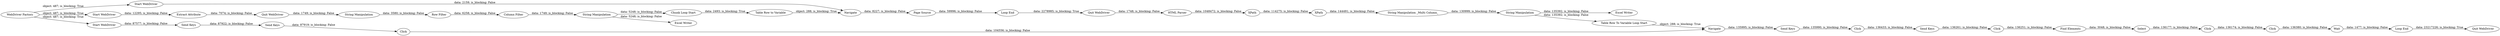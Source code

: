 digraph {
	"-9220063199158389463_10" [label="Chunk Loop Start"]
	"-9220063199158389463_19" [label=XPath]
	"-9220063199158389463_38" [label=Wait]
	"-9220063199158389463_40" [label="Quit WebDriver"]
	"-9220063199158389463_16" [label="Quit WebDriver"]
	"-9220063199158389463_20" [label="String Manipulation _Multi Column_"]
	"-9220063199158389463_34" [label="Find Elements"]
	"-9220063199158389463_27" [label="Send Keys"]
	"-9220063199158389463_7" [label="Column Filter"]
	"-9220063199158389463_24" [label="Table Row To Variable Loop Start"]
	"-9220063199158389463_15" [label=Navigate]
	"-9220063199158389463_23" [label="Excel Writer"]
	"-9220063199158389463_18" [label=XPath]
	"-9220063199158389463_9" [label="Excel Writer"]
	"-9220063199158389463_37" [label=Click]
	"-9220063199158389463_3" [label="Extract Attribute"]
	"-9220063199158389463_1" [label="WebDriver Factory"]
	"-9220063199158389463_30" [label="Send Keys"]
	"-9220063199158389463_39" [label="Loop End"]
	"-9220063199158389463_26" [label="Send Keys"]
	"-9220063199158389463_29" [label=Navigate]
	"-9220063199158389463_31" [label=Click]
	"-9220063199158389463_33" [label=Click]
	"-9220063199158389463_36" [label=Click]
	"-9220063199158389463_17" [label="HTML Parser"]
	"-9220063199158389463_32" [label="Send Keys"]
	"-9220063199158389463_8" [label="String Manipulation"]
	"-9220063199158389463_12" [label="Start WebDriver"]
	"-9220063199158389463_4" [label="Quit WebDriver"]
	"-9220063199158389463_22" [label="String Manipulation"]
	"-9220063199158389463_28" [label=Click]
	"-9220063199158389463_25" [label="Start WebDriver"]
	"-9220063199158389463_13" [label="Page Source"]
	"-9220063199158389463_35" [label=Select]
	"-9220063199158389463_6" [label="Row Filter"]
	"-9220063199158389463_5" [label="String Manipulation"]
	"-9220063199158389463_14" [label="Loop End"]
	"-9220063199158389463_11" [label="Table Row to Variable"]
	"-9220063199158389463_2" [label="Start WebDriver"]
	"-9220063199158389463_28" -> "-9220063199158389463_29" [label="data: 104556; is_blocking: False"]
	"-9220063199158389463_35" -> "-9220063199158389463_36" [label="data: 136177; is_blocking: False"]
	"-9220063199158389463_33" -> "-9220063199158389463_34" [label="data: 136251; is_blocking: False"]
	"-9220063199158389463_14" -> "-9220063199158389463_16" [label="data: 2278985; is_blocking: True"]
	"-9220063199158389463_38" -> "-9220063199158389463_39" [label="data: 1477; is_blocking: False"]
	"-9220063199158389463_2" -> "-9220063199158389463_3" [label="data: 12295; is_blocking: False"]
	"-9220063199158389463_16" -> "-9220063199158389463_17" [label="data: 1748; is_blocking: False"]
	"-9220063199158389463_34" -> "-9220063199158389463_35" [label="data: 3048; is_blocking: False"]
	"-9220063199158389463_19" -> "-9220063199158389463_20" [label="data: 144491; is_blocking: False"]
	"-9220063199158389463_3" -> "-9220063199158389463_4" [label="data: 7074; is_blocking: False"]
	"-9220063199158389463_13" -> "-9220063199158389463_14" [label="data: 59996; is_blocking: False"]
	"-9220063199158389463_10" -> "-9220063199158389463_11" [label="data: 2493; is_blocking: True"]
	"-9220063199158389463_37" -> "-9220063199158389463_38" [label="data: 136380; is_blocking: False"]
	"-9220063199158389463_20" -> "-9220063199158389463_22" [label="data: 130999; is_blocking: False"]
	"-9220063199158389463_4" -> "-9220063199158389463_5" [label="data: 1749; is_blocking: False"]
	"-9220063199158389463_29" -> "-9220063199158389463_30" [label="data: 135995; is_blocking: False"]
	"-9220063199158389463_22" -> "-9220063199158389463_23" [label="data: 135392; is_blocking: False"]
	"-9220063199158389463_1" -> "-9220063199158389463_12" [label="object: 487; is_blocking: True"]
	"-9220063199158389463_7" -> "-9220063199158389463_8" [label="data: 1749; is_blocking: False"]
	"-9220063199158389463_18" -> "-9220063199158389463_19" [label="data: 114275; is_blocking: False"]
	"-9220063199158389463_26" -> "-9220063199158389463_27" [label="data: 87922; is_blocking: False"]
	"-9220063199158389463_32" -> "-9220063199158389463_33" [label="data: 136261; is_blocking: False"]
	"-9220063199158389463_17" -> "-9220063199158389463_18" [label="data: 1048472; is_blocking: False"]
	"-9220063199158389463_22" -> "-9220063199158389463_24" [label="data: 135392; is_blocking: False"]
	"-9220063199158389463_24" -> "-9220063199158389463_29" [label="object: 288; is_blocking: True"]
	"-9220063199158389463_6" -> "-9220063199158389463_7" [label="data: 6258; is_blocking: False"]
	"-9220063199158389463_8" -> "-9220063199158389463_10" [label="data: 5248; is_blocking: False"]
	"-9220063199158389463_36" -> "-9220063199158389463_37" [label="data: 136174; is_blocking: False"]
	"-9220063199158389463_39" -> "-9220063199158389463_40" [label="data: 23217226; is_blocking: True"]
	"-9220063199158389463_30" -> "-9220063199158389463_31" [label="data: 135990; is_blocking: False"]
	"-9220063199158389463_1" -> "-9220063199158389463_25" [label="object: 487; is_blocking: True"]
	"-9220063199158389463_31" -> "-9220063199158389463_32" [label="data: 136433; is_blocking: False"]
	"-9220063199158389463_5" -> "-9220063199158389463_6" [label="data: 3580; is_blocking: False"]
	"-9220063199158389463_27" -> "-9220063199158389463_28" [label="data: 87919; is_blocking: False"]
	"-9220063199158389463_8" -> "-9220063199158389463_9" [label="data: 5248; is_blocking: False"]
	"-9220063199158389463_11" -> "-9220063199158389463_15" [label="object: 288; is_blocking: True"]
	"-9220063199158389463_12" -> "-9220063199158389463_15" [label="data: 2159; is_blocking: False"]
	"-9220063199158389463_25" -> "-9220063199158389463_26" [label="data: 87577; is_blocking: False"]
	"-9220063199158389463_15" -> "-9220063199158389463_13" [label="data: 8227; is_blocking: False"]
	"-9220063199158389463_1" -> "-9220063199158389463_2" [label="object: 487; is_blocking: True"]
	rankdir=LR
}
